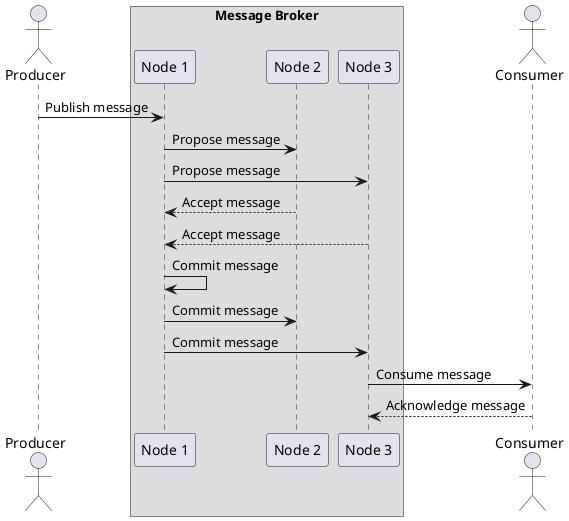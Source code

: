 @startuml

actor Producer as P
box "Message Broker"
participant "Node 1" as N1
participant "Node 2" as N2
participant "Node 3" as N3
end box
actor Consumer as C

P -> N1 : Publish message
N1 -> N2 : Propose message
N1 -> N3 : Propose message
N1 <-- N2 : Accept message
N1 <-- N3 : Accept message
N1 -> N1 : Commit message
N1 -> N2 : Commit message
N1 -> N3 : Commit message
N3 -> C : Consume message
N3 <-- C : Acknowledge message

@enduml